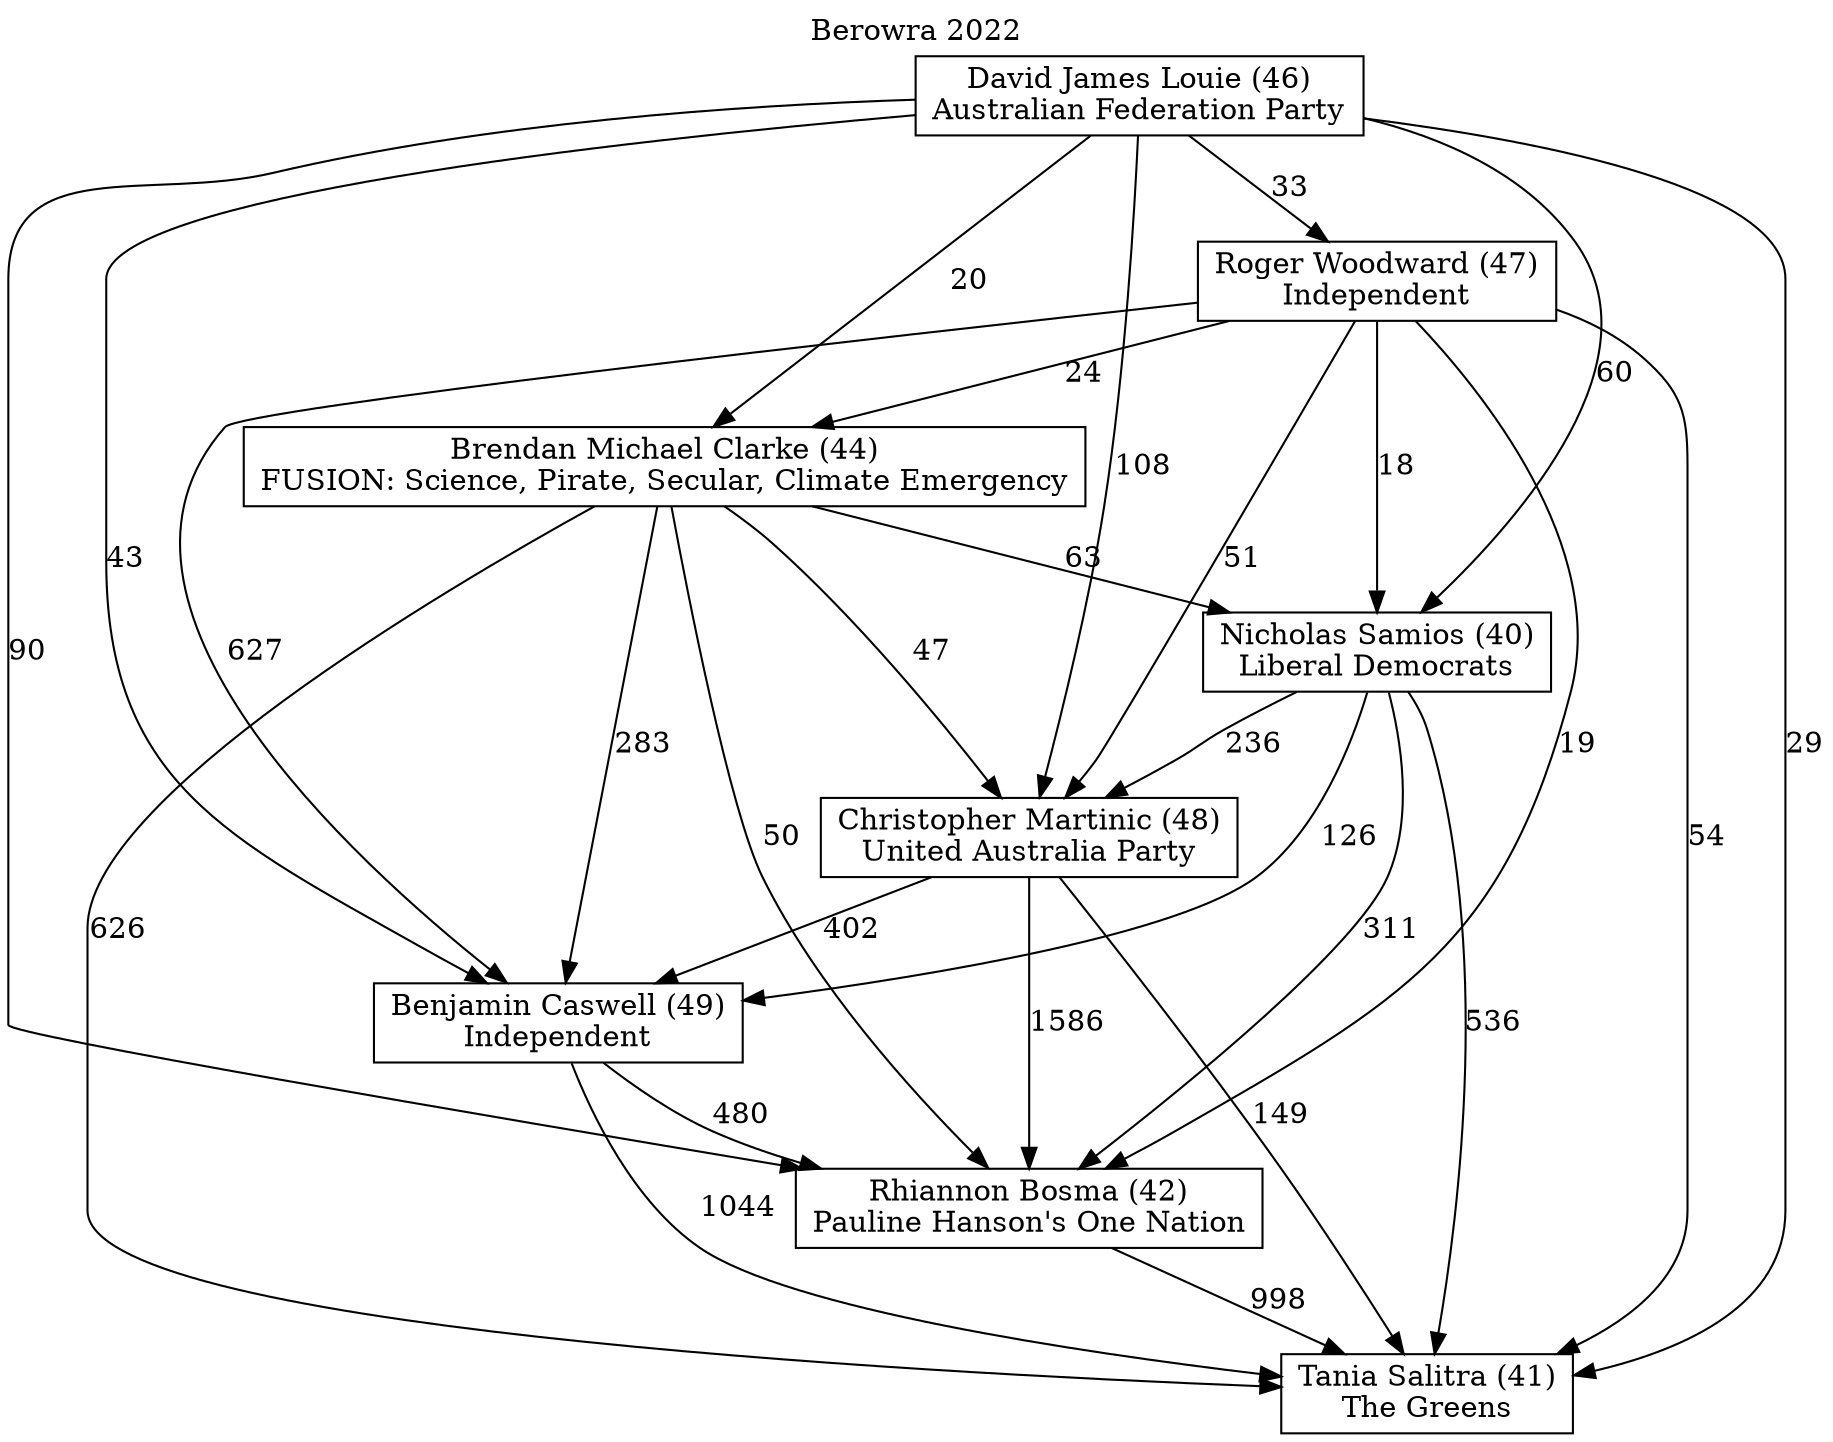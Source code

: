 // House preference flow
digraph "Tania Salitra (41)_Berowra_2022" {
	graph [label="Berowra 2022" labelloc=t mclimit=10]
	node [shape=box]
	"Christopher Martinic (48)" [label="Christopher Martinic (48)
United Australia Party"]
	"Rhiannon Bosma (42)" [label="Rhiannon Bosma (42)
Pauline Hanson's One Nation"]
	"David James Louie (46)" [label="David James Louie (46)
Australian Federation Party"]
	"Nicholas Samios (40)" [label="Nicholas Samios (40)
Liberal Democrats"]
	"Brendan Michael Clarke (44)" [label="Brendan Michael Clarke (44)
FUSION: Science, Pirate, Secular, Climate Emergency"]
	"Tania Salitra (41)" [label="Tania Salitra (41)
The Greens"]
	"Roger Woodward (47)" [label="Roger Woodward (47)
Independent"]
	"Benjamin Caswell (49)" [label="Benjamin Caswell (49)
Independent"]
	"Christopher Martinic (48)" -> "Tania Salitra (41)" [label=149]
	"Roger Woodward (47)" -> "Tania Salitra (41)" [label=54]
	"David James Louie (46)" -> "Rhiannon Bosma (42)" [label=90]
	"Rhiannon Bosma (42)" -> "Tania Salitra (41)" [label=998]
	"Christopher Martinic (48)" -> "Benjamin Caswell (49)" [label=402]
	"Roger Woodward (47)" -> "Brendan Michael Clarke (44)" [label=24]
	"Brendan Michael Clarke (44)" -> "Benjamin Caswell (49)" [label=283]
	"Roger Woodward (47)" -> "Benjamin Caswell (49)" [label=627]
	"Brendan Michael Clarke (44)" -> "Tania Salitra (41)" [label=626]
	"David James Louie (46)" -> "Tania Salitra (41)" [label=29]
	"Benjamin Caswell (49)" -> "Tania Salitra (41)" [label=1044]
	"Nicholas Samios (40)" -> "Tania Salitra (41)" [label=536]
	"David James Louie (46)" -> "Christopher Martinic (48)" [label=108]
	"Roger Woodward (47)" -> "Nicholas Samios (40)" [label=18]
	"Christopher Martinic (48)" -> "Rhiannon Bosma (42)" [label=1586]
	"Benjamin Caswell (49)" -> "Rhiannon Bosma (42)" [label=480]
	"Brendan Michael Clarke (44)" -> "Christopher Martinic (48)" [label=47]
	"Roger Woodward (47)" -> "Christopher Martinic (48)" [label=51]
	"Brendan Michael Clarke (44)" -> "Nicholas Samios (40)" [label=63]
	"Roger Woodward (47)" -> "Rhiannon Bosma (42)" [label=19]
	"David James Louie (46)" -> "Brendan Michael Clarke (44)" [label=20]
	"Nicholas Samios (40)" -> "Benjamin Caswell (49)" [label=126]
	"David James Louie (46)" -> "Benjamin Caswell (49)" [label=43]
	"Nicholas Samios (40)" -> "Rhiannon Bosma (42)" [label=311]
	"Nicholas Samios (40)" -> "Christopher Martinic (48)" [label=236]
	"Brendan Michael Clarke (44)" -> "Rhiannon Bosma (42)" [label=50]
	"David James Louie (46)" -> "Roger Woodward (47)" [label=33]
	"David James Louie (46)" -> "Nicholas Samios (40)" [label=60]
}
